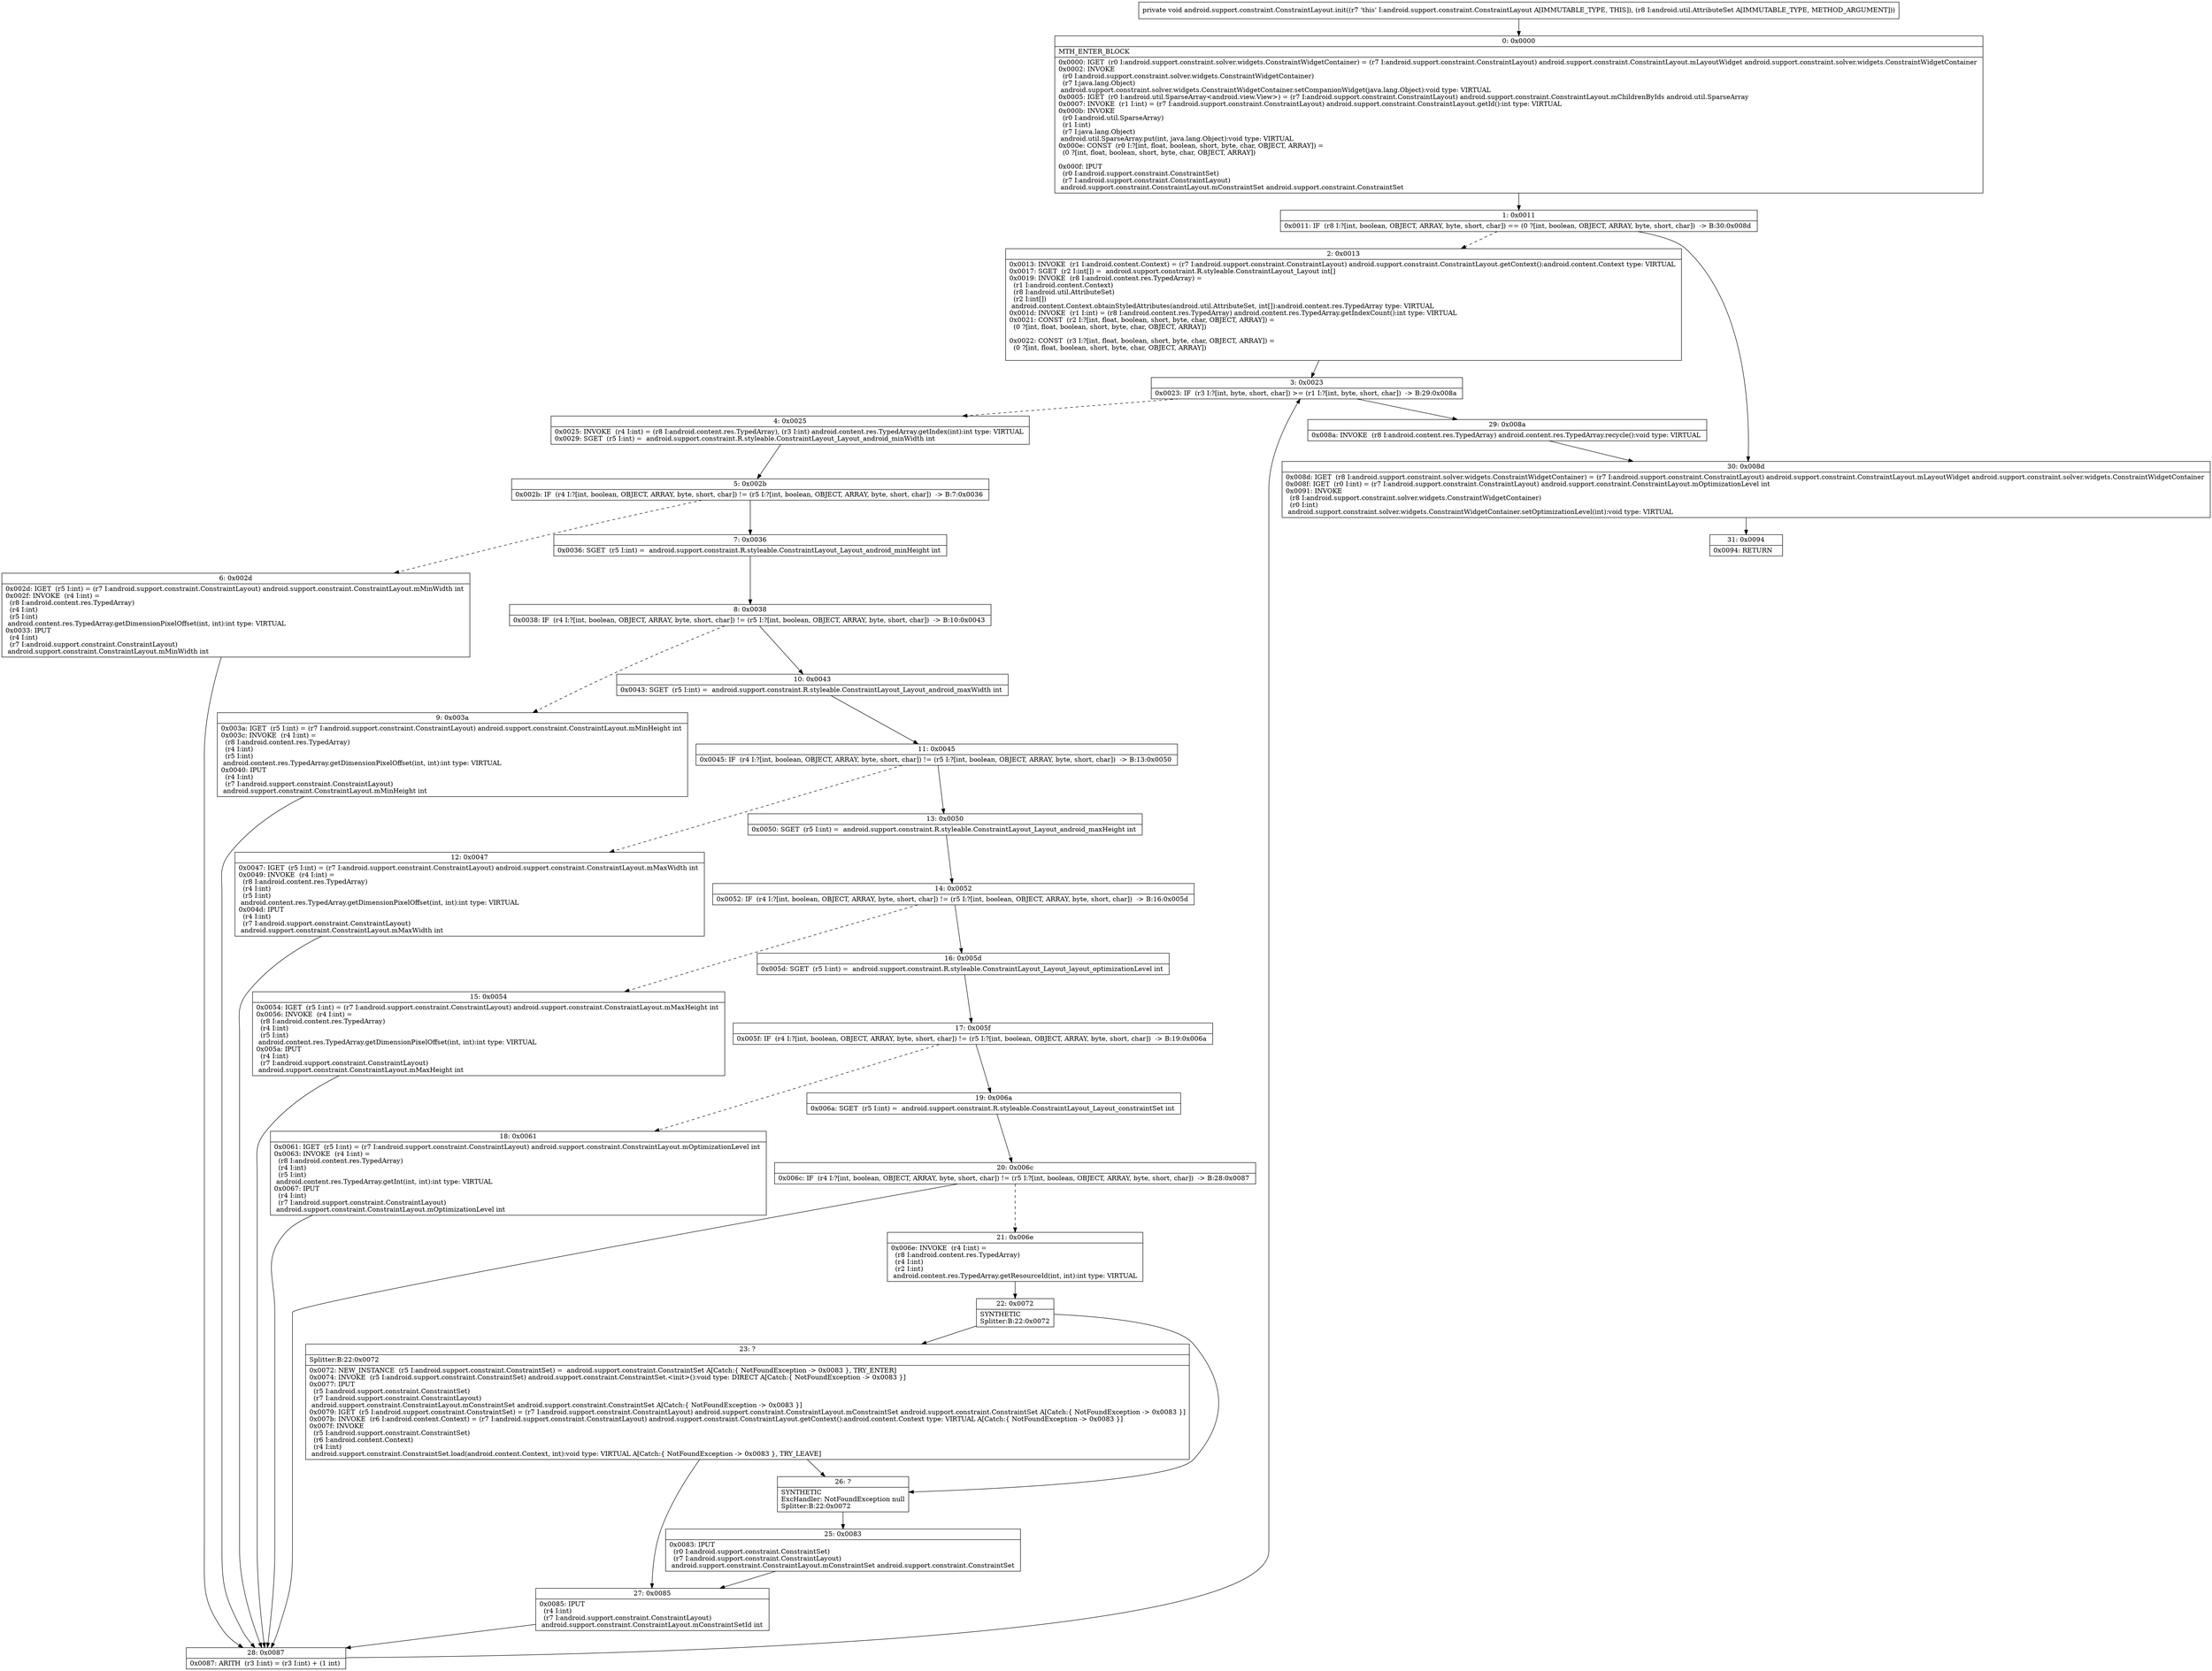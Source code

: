 digraph "CFG forandroid.support.constraint.ConstraintLayout.init(Landroid\/util\/AttributeSet;)V" {
Node_0 [shape=record,label="{0\:\ 0x0000|MTH_ENTER_BLOCK\l|0x0000: IGET  (r0 I:android.support.constraint.solver.widgets.ConstraintWidgetContainer) = (r7 I:android.support.constraint.ConstraintLayout) android.support.constraint.ConstraintLayout.mLayoutWidget android.support.constraint.solver.widgets.ConstraintWidgetContainer \l0x0002: INVOKE  \l  (r0 I:android.support.constraint.solver.widgets.ConstraintWidgetContainer)\l  (r7 I:java.lang.Object)\l android.support.constraint.solver.widgets.ConstraintWidgetContainer.setCompanionWidget(java.lang.Object):void type: VIRTUAL \l0x0005: IGET  (r0 I:android.util.SparseArray\<android.view.View\>) = (r7 I:android.support.constraint.ConstraintLayout) android.support.constraint.ConstraintLayout.mChildrenByIds android.util.SparseArray \l0x0007: INVOKE  (r1 I:int) = (r7 I:android.support.constraint.ConstraintLayout) android.support.constraint.ConstraintLayout.getId():int type: VIRTUAL \l0x000b: INVOKE  \l  (r0 I:android.util.SparseArray)\l  (r1 I:int)\l  (r7 I:java.lang.Object)\l android.util.SparseArray.put(int, java.lang.Object):void type: VIRTUAL \l0x000e: CONST  (r0 I:?[int, float, boolean, short, byte, char, OBJECT, ARRAY]) = \l  (0 ?[int, float, boolean, short, byte, char, OBJECT, ARRAY])\l \l0x000f: IPUT  \l  (r0 I:android.support.constraint.ConstraintSet)\l  (r7 I:android.support.constraint.ConstraintLayout)\l android.support.constraint.ConstraintLayout.mConstraintSet android.support.constraint.ConstraintSet \l}"];
Node_1 [shape=record,label="{1\:\ 0x0011|0x0011: IF  (r8 I:?[int, boolean, OBJECT, ARRAY, byte, short, char]) == (0 ?[int, boolean, OBJECT, ARRAY, byte, short, char])  \-\> B:30:0x008d \l}"];
Node_2 [shape=record,label="{2\:\ 0x0013|0x0013: INVOKE  (r1 I:android.content.Context) = (r7 I:android.support.constraint.ConstraintLayout) android.support.constraint.ConstraintLayout.getContext():android.content.Context type: VIRTUAL \l0x0017: SGET  (r2 I:int[]) =  android.support.constraint.R.styleable.ConstraintLayout_Layout int[] \l0x0019: INVOKE  (r8 I:android.content.res.TypedArray) = \l  (r1 I:android.content.Context)\l  (r8 I:android.util.AttributeSet)\l  (r2 I:int[])\l android.content.Context.obtainStyledAttributes(android.util.AttributeSet, int[]):android.content.res.TypedArray type: VIRTUAL \l0x001d: INVOKE  (r1 I:int) = (r8 I:android.content.res.TypedArray) android.content.res.TypedArray.getIndexCount():int type: VIRTUAL \l0x0021: CONST  (r2 I:?[int, float, boolean, short, byte, char, OBJECT, ARRAY]) = \l  (0 ?[int, float, boolean, short, byte, char, OBJECT, ARRAY])\l \l0x0022: CONST  (r3 I:?[int, float, boolean, short, byte, char, OBJECT, ARRAY]) = \l  (0 ?[int, float, boolean, short, byte, char, OBJECT, ARRAY])\l \l}"];
Node_3 [shape=record,label="{3\:\ 0x0023|0x0023: IF  (r3 I:?[int, byte, short, char]) \>= (r1 I:?[int, byte, short, char])  \-\> B:29:0x008a \l}"];
Node_4 [shape=record,label="{4\:\ 0x0025|0x0025: INVOKE  (r4 I:int) = (r8 I:android.content.res.TypedArray), (r3 I:int) android.content.res.TypedArray.getIndex(int):int type: VIRTUAL \l0x0029: SGET  (r5 I:int) =  android.support.constraint.R.styleable.ConstraintLayout_Layout_android_minWidth int \l}"];
Node_5 [shape=record,label="{5\:\ 0x002b|0x002b: IF  (r4 I:?[int, boolean, OBJECT, ARRAY, byte, short, char]) != (r5 I:?[int, boolean, OBJECT, ARRAY, byte, short, char])  \-\> B:7:0x0036 \l}"];
Node_6 [shape=record,label="{6\:\ 0x002d|0x002d: IGET  (r5 I:int) = (r7 I:android.support.constraint.ConstraintLayout) android.support.constraint.ConstraintLayout.mMinWidth int \l0x002f: INVOKE  (r4 I:int) = \l  (r8 I:android.content.res.TypedArray)\l  (r4 I:int)\l  (r5 I:int)\l android.content.res.TypedArray.getDimensionPixelOffset(int, int):int type: VIRTUAL \l0x0033: IPUT  \l  (r4 I:int)\l  (r7 I:android.support.constraint.ConstraintLayout)\l android.support.constraint.ConstraintLayout.mMinWidth int \l}"];
Node_7 [shape=record,label="{7\:\ 0x0036|0x0036: SGET  (r5 I:int) =  android.support.constraint.R.styleable.ConstraintLayout_Layout_android_minHeight int \l}"];
Node_8 [shape=record,label="{8\:\ 0x0038|0x0038: IF  (r4 I:?[int, boolean, OBJECT, ARRAY, byte, short, char]) != (r5 I:?[int, boolean, OBJECT, ARRAY, byte, short, char])  \-\> B:10:0x0043 \l}"];
Node_9 [shape=record,label="{9\:\ 0x003a|0x003a: IGET  (r5 I:int) = (r7 I:android.support.constraint.ConstraintLayout) android.support.constraint.ConstraintLayout.mMinHeight int \l0x003c: INVOKE  (r4 I:int) = \l  (r8 I:android.content.res.TypedArray)\l  (r4 I:int)\l  (r5 I:int)\l android.content.res.TypedArray.getDimensionPixelOffset(int, int):int type: VIRTUAL \l0x0040: IPUT  \l  (r4 I:int)\l  (r7 I:android.support.constraint.ConstraintLayout)\l android.support.constraint.ConstraintLayout.mMinHeight int \l}"];
Node_10 [shape=record,label="{10\:\ 0x0043|0x0043: SGET  (r5 I:int) =  android.support.constraint.R.styleable.ConstraintLayout_Layout_android_maxWidth int \l}"];
Node_11 [shape=record,label="{11\:\ 0x0045|0x0045: IF  (r4 I:?[int, boolean, OBJECT, ARRAY, byte, short, char]) != (r5 I:?[int, boolean, OBJECT, ARRAY, byte, short, char])  \-\> B:13:0x0050 \l}"];
Node_12 [shape=record,label="{12\:\ 0x0047|0x0047: IGET  (r5 I:int) = (r7 I:android.support.constraint.ConstraintLayout) android.support.constraint.ConstraintLayout.mMaxWidth int \l0x0049: INVOKE  (r4 I:int) = \l  (r8 I:android.content.res.TypedArray)\l  (r4 I:int)\l  (r5 I:int)\l android.content.res.TypedArray.getDimensionPixelOffset(int, int):int type: VIRTUAL \l0x004d: IPUT  \l  (r4 I:int)\l  (r7 I:android.support.constraint.ConstraintLayout)\l android.support.constraint.ConstraintLayout.mMaxWidth int \l}"];
Node_13 [shape=record,label="{13\:\ 0x0050|0x0050: SGET  (r5 I:int) =  android.support.constraint.R.styleable.ConstraintLayout_Layout_android_maxHeight int \l}"];
Node_14 [shape=record,label="{14\:\ 0x0052|0x0052: IF  (r4 I:?[int, boolean, OBJECT, ARRAY, byte, short, char]) != (r5 I:?[int, boolean, OBJECT, ARRAY, byte, short, char])  \-\> B:16:0x005d \l}"];
Node_15 [shape=record,label="{15\:\ 0x0054|0x0054: IGET  (r5 I:int) = (r7 I:android.support.constraint.ConstraintLayout) android.support.constraint.ConstraintLayout.mMaxHeight int \l0x0056: INVOKE  (r4 I:int) = \l  (r8 I:android.content.res.TypedArray)\l  (r4 I:int)\l  (r5 I:int)\l android.content.res.TypedArray.getDimensionPixelOffset(int, int):int type: VIRTUAL \l0x005a: IPUT  \l  (r4 I:int)\l  (r7 I:android.support.constraint.ConstraintLayout)\l android.support.constraint.ConstraintLayout.mMaxHeight int \l}"];
Node_16 [shape=record,label="{16\:\ 0x005d|0x005d: SGET  (r5 I:int) =  android.support.constraint.R.styleable.ConstraintLayout_Layout_layout_optimizationLevel int \l}"];
Node_17 [shape=record,label="{17\:\ 0x005f|0x005f: IF  (r4 I:?[int, boolean, OBJECT, ARRAY, byte, short, char]) != (r5 I:?[int, boolean, OBJECT, ARRAY, byte, short, char])  \-\> B:19:0x006a \l}"];
Node_18 [shape=record,label="{18\:\ 0x0061|0x0061: IGET  (r5 I:int) = (r7 I:android.support.constraint.ConstraintLayout) android.support.constraint.ConstraintLayout.mOptimizationLevel int \l0x0063: INVOKE  (r4 I:int) = \l  (r8 I:android.content.res.TypedArray)\l  (r4 I:int)\l  (r5 I:int)\l android.content.res.TypedArray.getInt(int, int):int type: VIRTUAL \l0x0067: IPUT  \l  (r4 I:int)\l  (r7 I:android.support.constraint.ConstraintLayout)\l android.support.constraint.ConstraintLayout.mOptimizationLevel int \l}"];
Node_19 [shape=record,label="{19\:\ 0x006a|0x006a: SGET  (r5 I:int) =  android.support.constraint.R.styleable.ConstraintLayout_Layout_constraintSet int \l}"];
Node_20 [shape=record,label="{20\:\ 0x006c|0x006c: IF  (r4 I:?[int, boolean, OBJECT, ARRAY, byte, short, char]) != (r5 I:?[int, boolean, OBJECT, ARRAY, byte, short, char])  \-\> B:28:0x0087 \l}"];
Node_21 [shape=record,label="{21\:\ 0x006e|0x006e: INVOKE  (r4 I:int) = \l  (r8 I:android.content.res.TypedArray)\l  (r4 I:int)\l  (r2 I:int)\l android.content.res.TypedArray.getResourceId(int, int):int type: VIRTUAL \l}"];
Node_22 [shape=record,label="{22\:\ 0x0072|SYNTHETIC\lSplitter:B:22:0x0072\l}"];
Node_23 [shape=record,label="{23\:\ ?|Splitter:B:22:0x0072\l|0x0072: NEW_INSTANCE  (r5 I:android.support.constraint.ConstraintSet) =  android.support.constraint.ConstraintSet A[Catch:\{ NotFoundException \-\> 0x0083 \}, TRY_ENTER]\l0x0074: INVOKE  (r5 I:android.support.constraint.ConstraintSet) android.support.constraint.ConstraintSet.\<init\>():void type: DIRECT A[Catch:\{ NotFoundException \-\> 0x0083 \}]\l0x0077: IPUT  \l  (r5 I:android.support.constraint.ConstraintSet)\l  (r7 I:android.support.constraint.ConstraintLayout)\l android.support.constraint.ConstraintLayout.mConstraintSet android.support.constraint.ConstraintSet A[Catch:\{ NotFoundException \-\> 0x0083 \}]\l0x0079: IGET  (r5 I:android.support.constraint.ConstraintSet) = (r7 I:android.support.constraint.ConstraintLayout) android.support.constraint.ConstraintLayout.mConstraintSet android.support.constraint.ConstraintSet A[Catch:\{ NotFoundException \-\> 0x0083 \}]\l0x007b: INVOKE  (r6 I:android.content.Context) = (r7 I:android.support.constraint.ConstraintLayout) android.support.constraint.ConstraintLayout.getContext():android.content.Context type: VIRTUAL A[Catch:\{ NotFoundException \-\> 0x0083 \}]\l0x007f: INVOKE  \l  (r5 I:android.support.constraint.ConstraintSet)\l  (r6 I:android.content.Context)\l  (r4 I:int)\l android.support.constraint.ConstraintSet.load(android.content.Context, int):void type: VIRTUAL A[Catch:\{ NotFoundException \-\> 0x0083 \}, TRY_LEAVE]\l}"];
Node_25 [shape=record,label="{25\:\ 0x0083|0x0083: IPUT  \l  (r0 I:android.support.constraint.ConstraintSet)\l  (r7 I:android.support.constraint.ConstraintLayout)\l android.support.constraint.ConstraintLayout.mConstraintSet android.support.constraint.ConstraintSet \l}"];
Node_26 [shape=record,label="{26\:\ ?|SYNTHETIC\lExcHandler: NotFoundException null\lSplitter:B:22:0x0072\l}"];
Node_27 [shape=record,label="{27\:\ 0x0085|0x0085: IPUT  \l  (r4 I:int)\l  (r7 I:android.support.constraint.ConstraintLayout)\l android.support.constraint.ConstraintLayout.mConstraintSetId int \l}"];
Node_28 [shape=record,label="{28\:\ 0x0087|0x0087: ARITH  (r3 I:int) = (r3 I:int) + (1 int) \l}"];
Node_29 [shape=record,label="{29\:\ 0x008a|0x008a: INVOKE  (r8 I:android.content.res.TypedArray) android.content.res.TypedArray.recycle():void type: VIRTUAL \l}"];
Node_30 [shape=record,label="{30\:\ 0x008d|0x008d: IGET  (r8 I:android.support.constraint.solver.widgets.ConstraintWidgetContainer) = (r7 I:android.support.constraint.ConstraintLayout) android.support.constraint.ConstraintLayout.mLayoutWidget android.support.constraint.solver.widgets.ConstraintWidgetContainer \l0x008f: IGET  (r0 I:int) = (r7 I:android.support.constraint.ConstraintLayout) android.support.constraint.ConstraintLayout.mOptimizationLevel int \l0x0091: INVOKE  \l  (r8 I:android.support.constraint.solver.widgets.ConstraintWidgetContainer)\l  (r0 I:int)\l android.support.constraint.solver.widgets.ConstraintWidgetContainer.setOptimizationLevel(int):void type: VIRTUAL \l}"];
Node_31 [shape=record,label="{31\:\ 0x0094|0x0094: RETURN   \l}"];
MethodNode[shape=record,label="{private void android.support.constraint.ConstraintLayout.init((r7 'this' I:android.support.constraint.ConstraintLayout A[IMMUTABLE_TYPE, THIS]), (r8 I:android.util.AttributeSet A[IMMUTABLE_TYPE, METHOD_ARGUMENT])) }"];
MethodNode -> Node_0;
Node_0 -> Node_1;
Node_1 -> Node_2[style=dashed];
Node_1 -> Node_30;
Node_2 -> Node_3;
Node_3 -> Node_4[style=dashed];
Node_3 -> Node_29;
Node_4 -> Node_5;
Node_5 -> Node_6[style=dashed];
Node_5 -> Node_7;
Node_6 -> Node_28;
Node_7 -> Node_8;
Node_8 -> Node_9[style=dashed];
Node_8 -> Node_10;
Node_9 -> Node_28;
Node_10 -> Node_11;
Node_11 -> Node_12[style=dashed];
Node_11 -> Node_13;
Node_12 -> Node_28;
Node_13 -> Node_14;
Node_14 -> Node_15[style=dashed];
Node_14 -> Node_16;
Node_15 -> Node_28;
Node_16 -> Node_17;
Node_17 -> Node_18[style=dashed];
Node_17 -> Node_19;
Node_18 -> Node_28;
Node_19 -> Node_20;
Node_20 -> Node_21[style=dashed];
Node_20 -> Node_28;
Node_21 -> Node_22;
Node_22 -> Node_23;
Node_22 -> Node_26;
Node_23 -> Node_26;
Node_23 -> Node_27;
Node_25 -> Node_27;
Node_26 -> Node_25;
Node_27 -> Node_28;
Node_28 -> Node_3;
Node_29 -> Node_30;
Node_30 -> Node_31;
}

